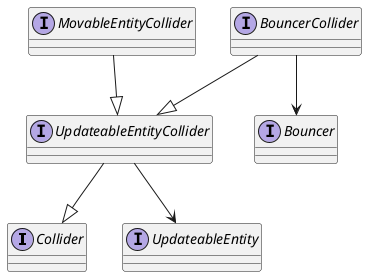 @startuml Updateables

interface Collider
interface Bouncer
interface UpdateableEntity
interface UpdateableEntityCollider
interface MovableEntityCollider
interface BouncerCollider

BouncerCollider --|> UpdateableEntityCollider
BouncerCollider --> Bouncer

UpdateableEntityCollider --|> Collider
UpdateableEntityCollider --> UpdateableEntity

MovableEntityCollider --|> UpdateableEntityCollider	

@enduml